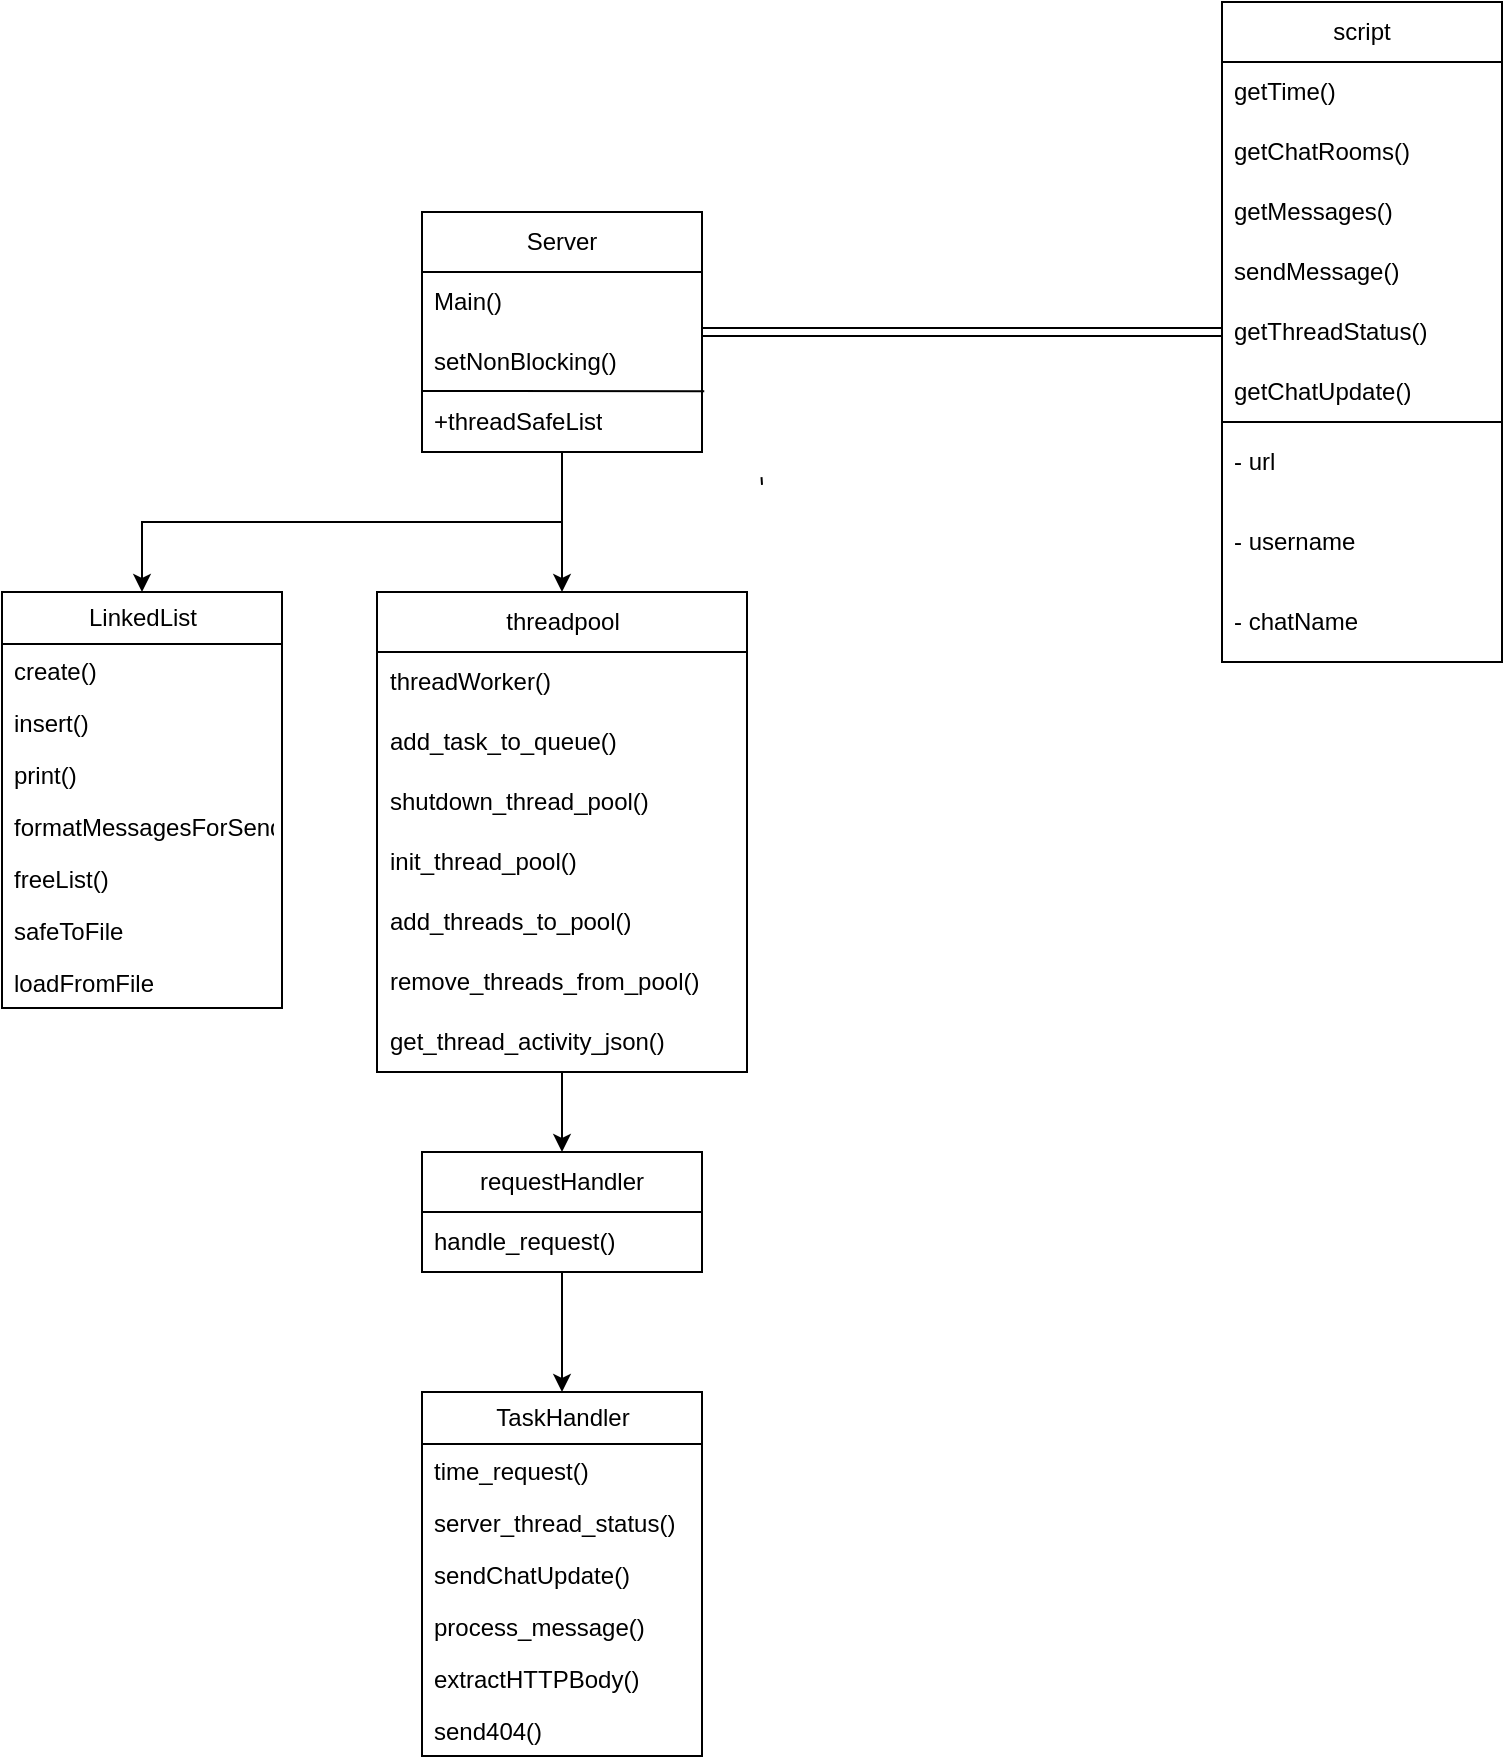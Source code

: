<mxfile version="27.1.3">
  <diagram name="Page-1" id="EdqSzFGQO6sYkB4fRlw0">
    <mxGraphModel dx="874" dy="1698" grid="1" gridSize="10" guides="1" tooltips="1" connect="1" arrows="1" fold="1" page="1" pageScale="1" pageWidth="850" pageHeight="1100" math="0" shadow="0">
      <root>
        <mxCell id="0" />
        <mxCell id="1" parent="0" />
        <mxCell id="pD_n94yUIqtjYhEorS_J-2" value="" style="endArrow=none;html=1;rounded=0;entryX=0.999;entryY=0.446;entryDx=0;entryDy=0;entryPerimeter=0;" edge="1" parent="1">
          <mxGeometry width="50" height="50" relative="1" as="geometry">
            <mxPoint x="480" y="146.429" as="sourcePoint" />
            <mxPoint x="479.76" y="142.58" as="targetPoint" />
          </mxGeometry>
        </mxCell>
        <mxCell id="pD_n94yUIqtjYhEorS_J-4" value="" style="endArrow=none;html=1;rounded=0;entryX=1;entryY=1;entryDx=0;entryDy=0;" edge="1" parent="1">
          <mxGeometry width="50" height="50" relative="1" as="geometry">
            <mxPoint x="480" y="70" as="sourcePoint" />
            <mxPoint x="480" y="70" as="targetPoint" />
          </mxGeometry>
        </mxCell>
        <mxCell id="pD_n94yUIqtjYhEorS_J-24" style="edgeStyle=orthogonalEdgeStyle;rounded=0;orthogonalLoop=1;jettySize=auto;html=1;exitX=0.5;exitY=1;exitDx=0;exitDy=0;entryX=0.5;entryY=0;entryDx=0;entryDy=0;" edge="1" parent="1" source="pD_n94yUIqtjYhEorS_J-7" target="pD_n94yUIqtjYhEorS_J-11">
          <mxGeometry relative="1" as="geometry" />
        </mxCell>
        <mxCell id="pD_n94yUIqtjYhEorS_J-41" style="edgeStyle=orthogonalEdgeStyle;rounded=0;orthogonalLoop=1;jettySize=auto;html=1;exitX=0.5;exitY=1;exitDx=0;exitDy=0;entryX=0.5;entryY=0;entryDx=0;entryDy=0;" edge="1" parent="1" source="pD_n94yUIqtjYhEorS_J-7" target="pD_n94yUIqtjYhEorS_J-33">
          <mxGeometry relative="1" as="geometry" />
        </mxCell>
        <mxCell id="pD_n94yUIqtjYhEorS_J-60" style="edgeStyle=orthogonalEdgeStyle;rounded=0;orthogonalLoop=1;jettySize=auto;html=1;exitX=1;exitY=0.5;exitDx=0;exitDy=0;entryX=0;entryY=0.5;entryDx=0;entryDy=0;shape=link;" edge="1" parent="1" source="pD_n94yUIqtjYhEorS_J-7" target="pD_n94yUIqtjYhEorS_J-45">
          <mxGeometry relative="1" as="geometry" />
        </mxCell>
        <mxCell id="pD_n94yUIqtjYhEorS_J-7" value="Server" style="swimlane;fontStyle=0;childLayout=stackLayout;horizontal=1;startSize=30;horizontalStack=0;resizeParent=1;resizeParentMax=0;resizeLast=0;collapsible=1;marginBottom=0;whiteSpace=wrap;html=1;" vertex="1" parent="1">
          <mxGeometry x="310" y="10" width="140" height="120" as="geometry" />
        </mxCell>
        <mxCell id="pD_n94yUIqtjYhEorS_J-8" value="Main()" style="text;strokeColor=none;fillColor=none;align=left;verticalAlign=middle;spacingLeft=4;spacingRight=4;overflow=hidden;points=[[0,0.5],[1,0.5]];portConstraint=eastwest;rotatable=0;whiteSpace=wrap;html=1;" vertex="1" parent="pD_n94yUIqtjYhEorS_J-7">
          <mxGeometry y="30" width="140" height="30" as="geometry" />
        </mxCell>
        <mxCell id="pD_n94yUIqtjYhEorS_J-9" value="setNonBlocking()" style="text;strokeColor=none;fillColor=none;align=left;verticalAlign=middle;spacingLeft=4;spacingRight=4;overflow=hidden;points=[[0,0.5],[1,0.5]];portConstraint=eastwest;rotatable=0;whiteSpace=wrap;html=1;" vertex="1" parent="pD_n94yUIqtjYhEorS_J-7">
          <mxGeometry y="60" width="140" height="30" as="geometry" />
        </mxCell>
        <mxCell id="pD_n94yUIqtjYhEorS_J-43" value="" style="endArrow=none;html=1;rounded=0;entryX=1.008;entryY=-0.011;entryDx=0;entryDy=0;entryPerimeter=0;exitX=0;exitY=-0.017;exitDx=0;exitDy=0;exitPerimeter=0;" edge="1" parent="pD_n94yUIqtjYhEorS_J-7" source="pD_n94yUIqtjYhEorS_J-42" target="pD_n94yUIqtjYhEorS_J-42">
          <mxGeometry width="50" height="50" relative="1" as="geometry">
            <mxPoint x="5" y="89.17" as="sourcePoint" />
            <mxPoint x="160" y="89" as="targetPoint" />
          </mxGeometry>
        </mxCell>
        <mxCell id="pD_n94yUIqtjYhEorS_J-42" value="+threadSafeList" style="text;strokeColor=none;fillColor=none;align=left;verticalAlign=middle;spacingLeft=4;spacingRight=4;overflow=hidden;points=[[0,0.5],[1,0.5]];portConstraint=eastwest;rotatable=0;whiteSpace=wrap;html=1;" vertex="1" parent="pD_n94yUIqtjYhEorS_J-7">
          <mxGeometry y="90" width="140" height="30" as="geometry" />
        </mxCell>
        <mxCell id="pD_n94yUIqtjYhEorS_J-25" style="edgeStyle=orthogonalEdgeStyle;rounded=0;orthogonalLoop=1;jettySize=auto;html=1;exitX=0.5;exitY=1;exitDx=0;exitDy=0;entryX=0.5;entryY=0;entryDx=0;entryDy=0;" edge="1" parent="1" source="pD_n94yUIqtjYhEorS_J-11" target="pD_n94yUIqtjYhEorS_J-20">
          <mxGeometry relative="1" as="geometry" />
        </mxCell>
        <mxCell id="pD_n94yUIqtjYhEorS_J-11" value="&lt;div&gt;threadpool&lt;/div&gt;" style="swimlane;fontStyle=0;childLayout=stackLayout;horizontal=1;startSize=30;horizontalStack=0;resizeParent=1;resizeParentMax=0;resizeLast=0;collapsible=1;marginBottom=0;whiteSpace=wrap;html=1;" vertex="1" parent="1">
          <mxGeometry x="287.5" y="200" width="185" height="240" as="geometry" />
        </mxCell>
        <mxCell id="pD_n94yUIqtjYhEorS_J-12" value="threadWorker()" style="text;strokeColor=none;fillColor=none;align=left;verticalAlign=middle;spacingLeft=4;spacingRight=4;overflow=hidden;points=[[0,0.5],[1,0.5]];portConstraint=eastwest;rotatable=0;whiteSpace=wrap;html=1;" vertex="1" parent="pD_n94yUIqtjYhEorS_J-11">
          <mxGeometry y="30" width="185" height="30" as="geometry" />
        </mxCell>
        <mxCell id="pD_n94yUIqtjYhEorS_J-13" value="add_task_to_queue()" style="text;strokeColor=none;fillColor=none;align=left;verticalAlign=middle;spacingLeft=4;spacingRight=4;overflow=hidden;points=[[0,0.5],[1,0.5]];portConstraint=eastwest;rotatable=0;whiteSpace=wrap;html=1;" vertex="1" parent="pD_n94yUIqtjYhEorS_J-11">
          <mxGeometry y="60" width="185" height="30" as="geometry" />
        </mxCell>
        <mxCell id="pD_n94yUIqtjYhEorS_J-14" value="shutdown_thread_pool()" style="text;strokeColor=none;fillColor=none;align=left;verticalAlign=middle;spacingLeft=4;spacingRight=4;overflow=hidden;points=[[0,0.5],[1,0.5]];portConstraint=eastwest;rotatable=0;whiteSpace=wrap;html=1;" vertex="1" parent="pD_n94yUIqtjYhEorS_J-11">
          <mxGeometry y="90" width="185" height="30" as="geometry" />
        </mxCell>
        <mxCell id="pD_n94yUIqtjYhEorS_J-15" value="init_thread_pool()" style="text;strokeColor=none;fillColor=none;align=left;verticalAlign=middle;spacingLeft=4;spacingRight=4;overflow=hidden;points=[[0,0.5],[1,0.5]];portConstraint=eastwest;rotatable=0;whiteSpace=wrap;html=1;" vertex="1" parent="pD_n94yUIqtjYhEorS_J-11">
          <mxGeometry y="120" width="185" height="30" as="geometry" />
        </mxCell>
        <mxCell id="pD_n94yUIqtjYhEorS_J-16" value="add_threads_to_pool()" style="text;strokeColor=none;fillColor=none;align=left;verticalAlign=middle;spacingLeft=4;spacingRight=4;overflow=hidden;points=[[0,0.5],[1,0.5]];portConstraint=eastwest;rotatable=0;whiteSpace=wrap;html=1;" vertex="1" parent="pD_n94yUIqtjYhEorS_J-11">
          <mxGeometry y="150" width="185" height="30" as="geometry" />
        </mxCell>
        <mxCell id="pD_n94yUIqtjYhEorS_J-17" value="remove_threads_from_pool()" style="text;strokeColor=none;fillColor=none;align=left;verticalAlign=middle;spacingLeft=4;spacingRight=4;overflow=hidden;points=[[0,0.5],[1,0.5]];portConstraint=eastwest;rotatable=0;whiteSpace=wrap;html=1;" vertex="1" parent="pD_n94yUIqtjYhEorS_J-11">
          <mxGeometry y="180" width="185" height="30" as="geometry" />
        </mxCell>
        <mxCell id="pD_n94yUIqtjYhEorS_J-18" value="get_thread_activity_json()" style="text;strokeColor=none;fillColor=none;align=left;verticalAlign=middle;spacingLeft=4;spacingRight=4;overflow=hidden;points=[[0,0.5],[1,0.5]];portConstraint=eastwest;rotatable=0;whiteSpace=wrap;html=1;" vertex="1" parent="pD_n94yUIqtjYhEorS_J-11">
          <mxGeometry y="210" width="185" height="30" as="geometry" />
        </mxCell>
        <mxCell id="pD_n94yUIqtjYhEorS_J-44" style="edgeStyle=orthogonalEdgeStyle;rounded=0;orthogonalLoop=1;jettySize=auto;html=1;exitX=0.5;exitY=1;exitDx=0;exitDy=0;entryX=0.5;entryY=0;entryDx=0;entryDy=0;" edge="1" parent="1" source="pD_n94yUIqtjYhEorS_J-20" target="pD_n94yUIqtjYhEorS_J-26">
          <mxGeometry relative="1" as="geometry" />
        </mxCell>
        <mxCell id="pD_n94yUIqtjYhEorS_J-20" value="requestHandler" style="swimlane;fontStyle=0;childLayout=stackLayout;horizontal=1;startSize=30;horizontalStack=0;resizeParent=1;resizeParentMax=0;resizeLast=0;collapsible=1;marginBottom=0;whiteSpace=wrap;html=1;" vertex="1" parent="1">
          <mxGeometry x="310" y="480" width="140" height="60" as="geometry" />
        </mxCell>
        <mxCell id="pD_n94yUIqtjYhEorS_J-21" value="handle_request()" style="text;strokeColor=none;fillColor=none;align=left;verticalAlign=middle;spacingLeft=4;spacingRight=4;overflow=hidden;points=[[0,0.5],[1,0.5]];portConstraint=eastwest;rotatable=0;whiteSpace=wrap;html=1;" vertex="1" parent="pD_n94yUIqtjYhEorS_J-20">
          <mxGeometry y="30" width="140" height="30" as="geometry" />
        </mxCell>
        <mxCell id="pD_n94yUIqtjYhEorS_J-26" value="TaskHandler" style="swimlane;fontStyle=0;childLayout=stackLayout;horizontal=1;startSize=26;fillColor=none;horizontalStack=0;resizeParent=1;resizeParentMax=0;resizeLast=0;collapsible=1;marginBottom=0;html=1;" vertex="1" parent="1">
          <mxGeometry x="310" y="600" width="140" height="182" as="geometry" />
        </mxCell>
        <mxCell id="pD_n94yUIqtjYhEorS_J-27" value="time_request()" style="text;strokeColor=none;fillColor=none;align=left;verticalAlign=top;spacingLeft=4;spacingRight=4;overflow=hidden;rotatable=0;points=[[0,0.5],[1,0.5]];portConstraint=eastwest;whiteSpace=wrap;html=1;" vertex="1" parent="pD_n94yUIqtjYhEorS_J-26">
          <mxGeometry y="26" width="140" height="26" as="geometry" />
        </mxCell>
        <mxCell id="pD_n94yUIqtjYhEorS_J-28" value="server_thread_status()" style="text;strokeColor=none;fillColor=none;align=left;verticalAlign=top;spacingLeft=4;spacingRight=4;overflow=hidden;rotatable=0;points=[[0,0.5],[1,0.5]];portConstraint=eastwest;whiteSpace=wrap;html=1;" vertex="1" parent="pD_n94yUIqtjYhEorS_J-26">
          <mxGeometry y="52" width="140" height="26" as="geometry" />
        </mxCell>
        <mxCell id="pD_n94yUIqtjYhEorS_J-29" value="sendChatUpdate()" style="text;strokeColor=none;fillColor=none;align=left;verticalAlign=top;spacingLeft=4;spacingRight=4;overflow=hidden;rotatable=0;points=[[0,0.5],[1,0.5]];portConstraint=eastwest;whiteSpace=wrap;html=1;" vertex="1" parent="pD_n94yUIqtjYhEorS_J-26">
          <mxGeometry y="78" width="140" height="26" as="geometry" />
        </mxCell>
        <mxCell id="pD_n94yUIqtjYhEorS_J-30" value="process_message()" style="text;strokeColor=none;fillColor=none;align=left;verticalAlign=top;spacingLeft=4;spacingRight=4;overflow=hidden;rotatable=0;points=[[0,0.5],[1,0.5]];portConstraint=eastwest;whiteSpace=wrap;html=1;" vertex="1" parent="pD_n94yUIqtjYhEorS_J-26">
          <mxGeometry y="104" width="140" height="26" as="geometry" />
        </mxCell>
        <mxCell id="pD_n94yUIqtjYhEorS_J-31" value="extractHTTPBody()" style="text;strokeColor=none;fillColor=none;align=left;verticalAlign=top;spacingLeft=4;spacingRight=4;overflow=hidden;rotatable=0;points=[[0,0.5],[1,0.5]];portConstraint=eastwest;whiteSpace=wrap;html=1;" vertex="1" parent="pD_n94yUIqtjYhEorS_J-26">
          <mxGeometry y="130" width="140" height="26" as="geometry" />
        </mxCell>
        <mxCell id="pD_n94yUIqtjYhEorS_J-32" value="&lt;div&gt;send404()&lt;/div&gt;&lt;div&gt;&lt;br&gt;&lt;/div&gt;" style="text;strokeColor=none;fillColor=none;align=left;verticalAlign=top;spacingLeft=4;spacingRight=4;overflow=hidden;rotatable=0;points=[[0,0.5],[1,0.5]];portConstraint=eastwest;whiteSpace=wrap;html=1;" vertex="1" parent="pD_n94yUIqtjYhEorS_J-26">
          <mxGeometry y="156" width="140" height="26" as="geometry" />
        </mxCell>
        <mxCell id="pD_n94yUIqtjYhEorS_J-33" value="LinkedList" style="swimlane;fontStyle=0;childLayout=stackLayout;horizontal=1;startSize=26;fillColor=none;horizontalStack=0;resizeParent=1;resizeParentMax=0;resizeLast=0;collapsible=1;marginBottom=0;html=1;" vertex="1" parent="1">
          <mxGeometry x="100" y="200" width="140" height="208" as="geometry" />
        </mxCell>
        <mxCell id="pD_n94yUIqtjYhEorS_J-34" value="create()" style="text;strokeColor=none;fillColor=none;align=left;verticalAlign=top;spacingLeft=4;spacingRight=4;overflow=hidden;rotatable=0;points=[[0,0.5],[1,0.5]];portConstraint=eastwest;whiteSpace=wrap;html=1;" vertex="1" parent="pD_n94yUIqtjYhEorS_J-33">
          <mxGeometry y="26" width="140" height="26" as="geometry" />
        </mxCell>
        <mxCell id="pD_n94yUIqtjYhEorS_J-35" value="insert()" style="text;strokeColor=none;fillColor=none;align=left;verticalAlign=top;spacingLeft=4;spacingRight=4;overflow=hidden;rotatable=0;points=[[0,0.5],[1,0.5]];portConstraint=eastwest;whiteSpace=wrap;html=1;" vertex="1" parent="pD_n94yUIqtjYhEorS_J-33">
          <mxGeometry y="52" width="140" height="26" as="geometry" />
        </mxCell>
        <mxCell id="pD_n94yUIqtjYhEorS_J-36" value="print()" style="text;strokeColor=none;fillColor=none;align=left;verticalAlign=top;spacingLeft=4;spacingRight=4;overflow=hidden;rotatable=0;points=[[0,0.5],[1,0.5]];portConstraint=eastwest;whiteSpace=wrap;html=1;" vertex="1" parent="pD_n94yUIqtjYhEorS_J-33">
          <mxGeometry y="78" width="140" height="26" as="geometry" />
        </mxCell>
        <mxCell id="pD_n94yUIqtjYhEorS_J-37" value="formatMessagesForSending()" style="text;strokeColor=none;fillColor=none;align=left;verticalAlign=top;spacingLeft=4;spacingRight=4;overflow=hidden;rotatable=0;points=[[0,0.5],[1,0.5]];portConstraint=eastwest;whiteSpace=wrap;html=1;" vertex="1" parent="pD_n94yUIqtjYhEorS_J-33">
          <mxGeometry y="104" width="140" height="26" as="geometry" />
        </mxCell>
        <mxCell id="pD_n94yUIqtjYhEorS_J-38" value="freeList()" style="text;strokeColor=none;fillColor=none;align=left;verticalAlign=top;spacingLeft=4;spacingRight=4;overflow=hidden;rotatable=0;points=[[0,0.5],[1,0.5]];portConstraint=eastwest;whiteSpace=wrap;html=1;" vertex="1" parent="pD_n94yUIqtjYhEorS_J-33">
          <mxGeometry y="130" width="140" height="26" as="geometry" />
        </mxCell>
        <mxCell id="pD_n94yUIqtjYhEorS_J-39" value="safeToFile" style="text;strokeColor=none;fillColor=none;align=left;verticalAlign=top;spacingLeft=4;spacingRight=4;overflow=hidden;rotatable=0;points=[[0,0.5],[1,0.5]];portConstraint=eastwest;whiteSpace=wrap;html=1;" vertex="1" parent="pD_n94yUIqtjYhEorS_J-33">
          <mxGeometry y="156" width="140" height="26" as="geometry" />
        </mxCell>
        <mxCell id="pD_n94yUIqtjYhEorS_J-40" value="loadFromFile" style="text;strokeColor=none;fillColor=none;align=left;verticalAlign=top;spacingLeft=4;spacingRight=4;overflow=hidden;rotatable=0;points=[[0,0.5],[1,0.5]];portConstraint=eastwest;whiteSpace=wrap;html=1;" vertex="1" parent="pD_n94yUIqtjYhEorS_J-33">
          <mxGeometry y="182" width="140" height="26" as="geometry" />
        </mxCell>
        <mxCell id="pD_n94yUIqtjYhEorS_J-45" value="script" style="swimlane;fontStyle=0;childLayout=stackLayout;horizontal=1;startSize=30;horizontalStack=0;resizeParent=1;resizeParentMax=0;resizeLast=0;collapsible=1;marginBottom=0;whiteSpace=wrap;html=1;" vertex="1" parent="1">
          <mxGeometry x="710" y="-95" width="140" height="330" as="geometry" />
        </mxCell>
        <mxCell id="pD_n94yUIqtjYhEorS_J-46" value="getTime()" style="text;strokeColor=none;fillColor=none;align=left;verticalAlign=middle;spacingLeft=4;spacingRight=4;overflow=hidden;points=[[0,0.5],[1,0.5]];portConstraint=eastwest;rotatable=0;whiteSpace=wrap;html=1;" vertex="1" parent="pD_n94yUIqtjYhEorS_J-45">
          <mxGeometry y="30" width="140" height="30" as="geometry" />
        </mxCell>
        <mxCell id="pD_n94yUIqtjYhEorS_J-47" value="getChatRooms()" style="text;strokeColor=none;fillColor=none;align=left;verticalAlign=middle;spacingLeft=4;spacingRight=4;overflow=hidden;points=[[0,0.5],[1,0.5]];portConstraint=eastwest;rotatable=0;whiteSpace=wrap;html=1;" vertex="1" parent="pD_n94yUIqtjYhEorS_J-45">
          <mxGeometry y="60" width="140" height="30" as="geometry" />
        </mxCell>
        <mxCell id="pD_n94yUIqtjYhEorS_J-48" value="getMessages()" style="text;strokeColor=none;fillColor=none;align=left;verticalAlign=middle;spacingLeft=4;spacingRight=4;overflow=hidden;points=[[0,0.5],[1,0.5]];portConstraint=eastwest;rotatable=0;whiteSpace=wrap;html=1;" vertex="1" parent="pD_n94yUIqtjYhEorS_J-45">
          <mxGeometry y="90" width="140" height="30" as="geometry" />
        </mxCell>
        <mxCell id="pD_n94yUIqtjYhEorS_J-49" value="sendMessage()" style="text;strokeColor=none;fillColor=none;align=left;verticalAlign=middle;spacingLeft=4;spacingRight=4;overflow=hidden;points=[[0,0.5],[1,0.5]];portConstraint=eastwest;rotatable=0;whiteSpace=wrap;html=1;" vertex="1" parent="pD_n94yUIqtjYhEorS_J-45">
          <mxGeometry y="120" width="140" height="30" as="geometry" />
        </mxCell>
        <mxCell id="pD_n94yUIqtjYhEorS_J-50" value="getThreadStatus()" style="text;strokeColor=none;fillColor=none;align=left;verticalAlign=middle;spacingLeft=4;spacingRight=4;overflow=hidden;points=[[0,0.5],[1,0.5]];portConstraint=eastwest;rotatable=0;whiteSpace=wrap;html=1;" vertex="1" parent="pD_n94yUIqtjYhEorS_J-45">
          <mxGeometry y="150" width="140" height="30" as="geometry" />
        </mxCell>
        <mxCell id="pD_n94yUIqtjYhEorS_J-51" value="getChatUpdate()" style="text;strokeColor=none;fillColor=none;align=left;verticalAlign=middle;spacingLeft=4;spacingRight=4;overflow=hidden;points=[[0,0.5],[1,0.5]];portConstraint=eastwest;rotatable=0;whiteSpace=wrap;html=1;" vertex="1" parent="pD_n94yUIqtjYhEorS_J-45">
          <mxGeometry y="180" width="140" height="30" as="geometry" />
        </mxCell>
        <mxCell id="pD_n94yUIqtjYhEorS_J-57" value="" style="endArrow=none;html=1;rounded=0;entryX=1;entryY=0.5;entryDx=0;entryDy=0;exitX=0;exitY=0.5;exitDx=0;exitDy=0;" edge="1" parent="pD_n94yUIqtjYhEorS_J-45">
          <mxGeometry width="50" height="50" relative="1" as="geometry">
            <mxPoint y="210" as="sourcePoint" />
            <mxPoint x="140" y="210" as="targetPoint" />
          </mxGeometry>
        </mxCell>
        <mxCell id="pD_n94yUIqtjYhEorS_J-56" value="- url" style="text;strokeColor=none;fillColor=none;align=left;verticalAlign=middle;spacingLeft=4;spacingRight=4;overflow=hidden;points=[[0,0.5],[1,0.5]];portConstraint=eastwest;rotatable=0;whiteSpace=wrap;html=1;" vertex="1" parent="pD_n94yUIqtjYhEorS_J-45">
          <mxGeometry y="210" width="140" height="40" as="geometry" />
        </mxCell>
        <mxCell id="pD_n94yUIqtjYhEorS_J-58" value="- username" style="text;strokeColor=none;fillColor=none;align=left;verticalAlign=middle;spacingLeft=4;spacingRight=4;overflow=hidden;points=[[0,0.5],[1,0.5]];portConstraint=eastwest;rotatable=0;whiteSpace=wrap;html=1;" vertex="1" parent="pD_n94yUIqtjYhEorS_J-45">
          <mxGeometry y="250" width="140" height="40" as="geometry" />
        </mxCell>
        <mxCell id="pD_n94yUIqtjYhEorS_J-59" value="- chatName" style="text;strokeColor=none;fillColor=none;align=left;verticalAlign=middle;spacingLeft=4;spacingRight=4;overflow=hidden;points=[[0,0.5],[1,0.5]];portConstraint=eastwest;rotatable=0;whiteSpace=wrap;html=1;" vertex="1" parent="pD_n94yUIqtjYhEorS_J-45">
          <mxGeometry y="290" width="140" height="40" as="geometry" />
        </mxCell>
      </root>
    </mxGraphModel>
  </diagram>
</mxfile>
